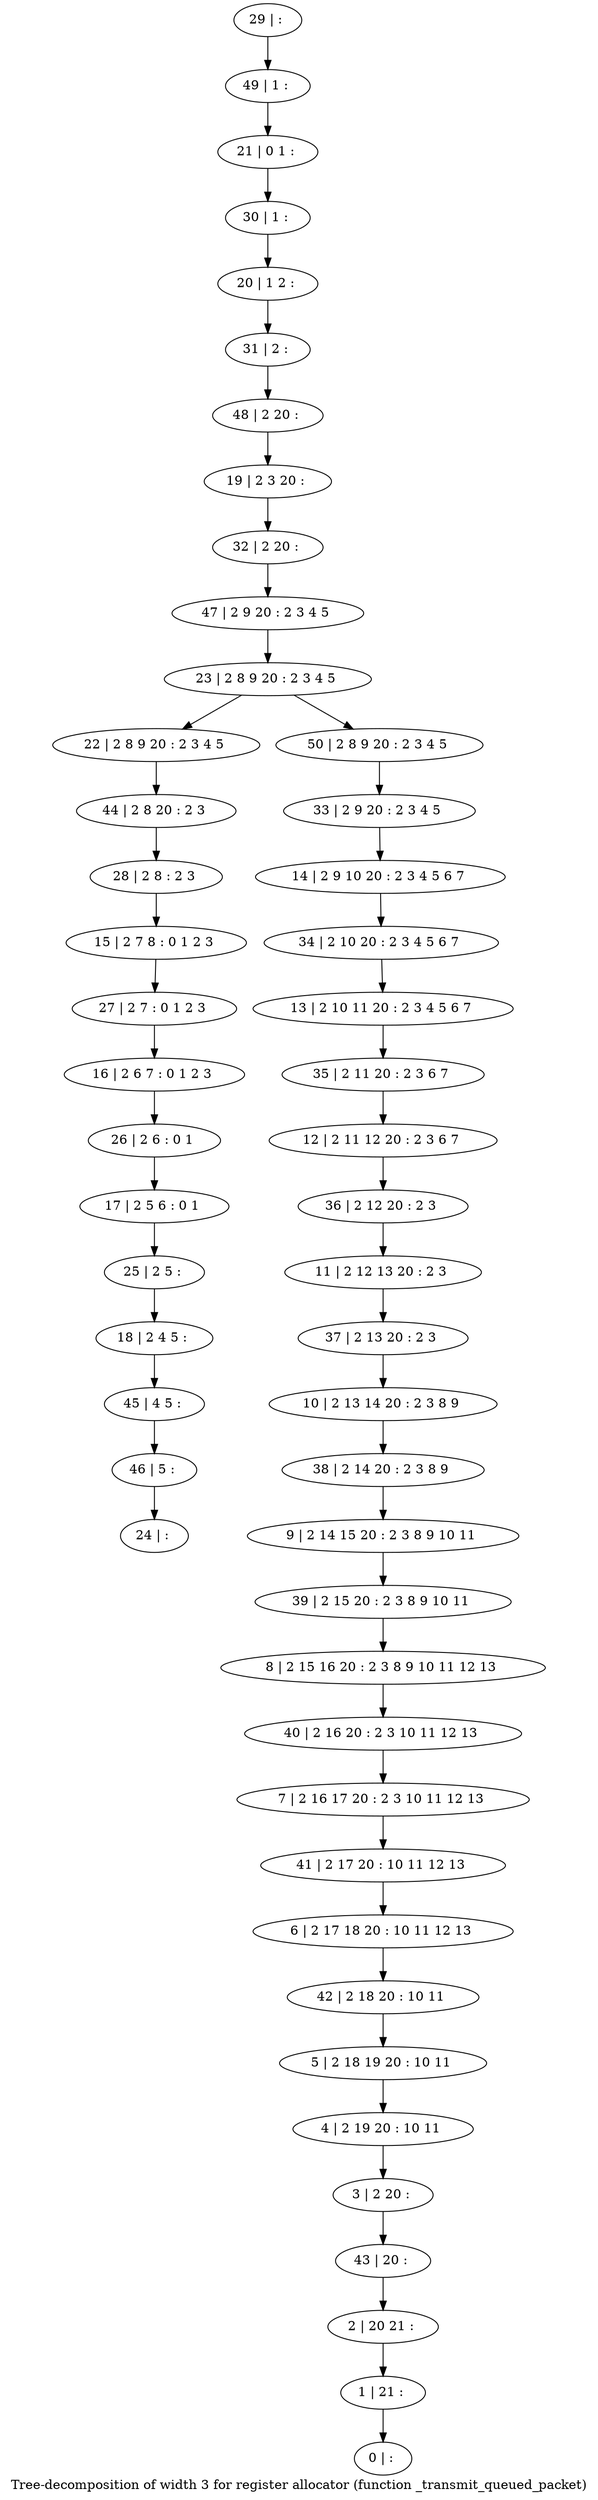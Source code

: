 digraph G {
graph [label="Tree-decomposition of width 3 for register allocator (function _transmit_queued_packet)"]
0[label="0 | : "];
1[label="1 | 21 : "];
2[label="2 | 20 21 : "];
3[label="3 | 2 20 : "];
4[label="4 | 2 19 20 : 10 11 "];
5[label="5 | 2 18 19 20 : 10 11 "];
6[label="6 | 2 17 18 20 : 10 11 12 13 "];
7[label="7 | 2 16 17 20 : 2 3 10 11 12 13 "];
8[label="8 | 2 15 16 20 : 2 3 8 9 10 11 12 13 "];
9[label="9 | 2 14 15 20 : 2 3 8 9 10 11 "];
10[label="10 | 2 13 14 20 : 2 3 8 9 "];
11[label="11 | 2 12 13 20 : 2 3 "];
12[label="12 | 2 11 12 20 : 2 3 6 7 "];
13[label="13 | 2 10 11 20 : 2 3 4 5 6 7 "];
14[label="14 | 2 9 10 20 : 2 3 4 5 6 7 "];
15[label="15 | 2 7 8 : 0 1 2 3 "];
16[label="16 | 2 6 7 : 0 1 2 3 "];
17[label="17 | 2 5 6 : 0 1 "];
18[label="18 | 2 4 5 : "];
19[label="19 | 2 3 20 : "];
20[label="20 | 1 2 : "];
21[label="21 | 0 1 : "];
22[label="22 | 2 8 9 20 : 2 3 4 5 "];
23[label="23 | 2 8 9 20 : 2 3 4 5 "];
24[label="24 | : "];
25[label="25 | 2 5 : "];
26[label="26 | 2 6 : 0 1 "];
27[label="27 | 2 7 : 0 1 2 3 "];
28[label="28 | 2 8 : 2 3 "];
29[label="29 | : "];
30[label="30 | 1 : "];
31[label="31 | 2 : "];
32[label="32 | 2 20 : "];
33[label="33 | 2 9 20 : 2 3 4 5 "];
34[label="34 | 2 10 20 : 2 3 4 5 6 7 "];
35[label="35 | 2 11 20 : 2 3 6 7 "];
36[label="36 | 2 12 20 : 2 3 "];
37[label="37 | 2 13 20 : 2 3 "];
38[label="38 | 2 14 20 : 2 3 8 9 "];
39[label="39 | 2 15 20 : 2 3 8 9 10 11 "];
40[label="40 | 2 16 20 : 2 3 10 11 12 13 "];
41[label="41 | 2 17 20 : 10 11 12 13 "];
42[label="42 | 2 18 20 : 10 11 "];
43[label="43 | 20 : "];
44[label="44 | 2 8 20 : 2 3 "];
45[label="45 | 4 5 : "];
46[label="46 | 5 : "];
47[label="47 | 2 9 20 : 2 3 4 5 "];
48[label="48 | 2 20 : "];
49[label="49 | 1 : "];
50[label="50 | 2 8 9 20 : 2 3 4 5 "];
25->18 ;
17->25 ;
26->17 ;
16->26 ;
27->16 ;
15->27 ;
28->15 ;
44->28 ;
22->44 ;
18->45 ;
46->24 ;
45->46 ;
29->49 ;
49->21 ;
21->30 ;
30->20 ;
20->31 ;
31->48 ;
48->19 ;
19->32 ;
32->47 ;
47->23 ;
33->14 ;
14->34 ;
34->13 ;
13->35 ;
35->12 ;
12->36 ;
36->11 ;
11->37 ;
37->10 ;
10->38 ;
38->9 ;
9->39 ;
39->8 ;
8->40 ;
40->7 ;
7->41 ;
41->6 ;
6->42 ;
42->5 ;
5->4 ;
4->3 ;
3->43 ;
43->2 ;
2->1 ;
1->0 ;
50->33 ;
23->22 ;
23->50 ;
}
